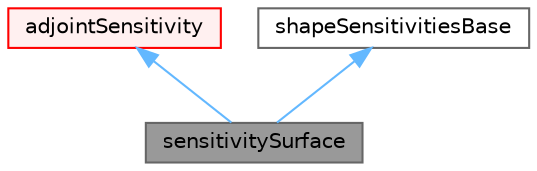 digraph "sensitivitySurface"
{
 // LATEX_PDF_SIZE
  bgcolor="transparent";
  edge [fontname=Helvetica,fontsize=10,labelfontname=Helvetica,labelfontsize=10];
  node [fontname=Helvetica,fontsize=10,shape=box,height=0.2,width=0.4];
  Node1 [id="Node000001",label="sensitivitySurface",height=0.2,width=0.4,color="gray40", fillcolor="grey60", style="filled", fontcolor="black",tooltip="Calculation of adjoint based sensitivities at wall faces."];
  Node2 -> Node1 [id="edge1_Node000001_Node000002",dir="back",color="steelblue1",style="solid",tooltip=" "];
  Node2 [id="Node000002",label="adjointSensitivity",height=0.2,width=0.4,color="red", fillcolor="#FFF0F0", style="filled",URL="$classFoam_1_1incompressible_1_1adjointSensitivity.html",tooltip="Abstract base class for adjoint-based sensitivities in incompressible flows."];
  Node4 -> Node1 [id="edge2_Node000001_Node000004",dir="back",color="steelblue1",style="solid",tooltip=" "];
  Node4 [id="Node000004",label="shapeSensitivitiesBase",height=0.2,width=0.4,color="gray40", fillcolor="white", style="filled",URL="$classFoam_1_1incompressible_1_1shapeSensitivitiesBase.html",tooltip="Base class supporting shape sensitivity derivatives for incompressible flows."];
}
